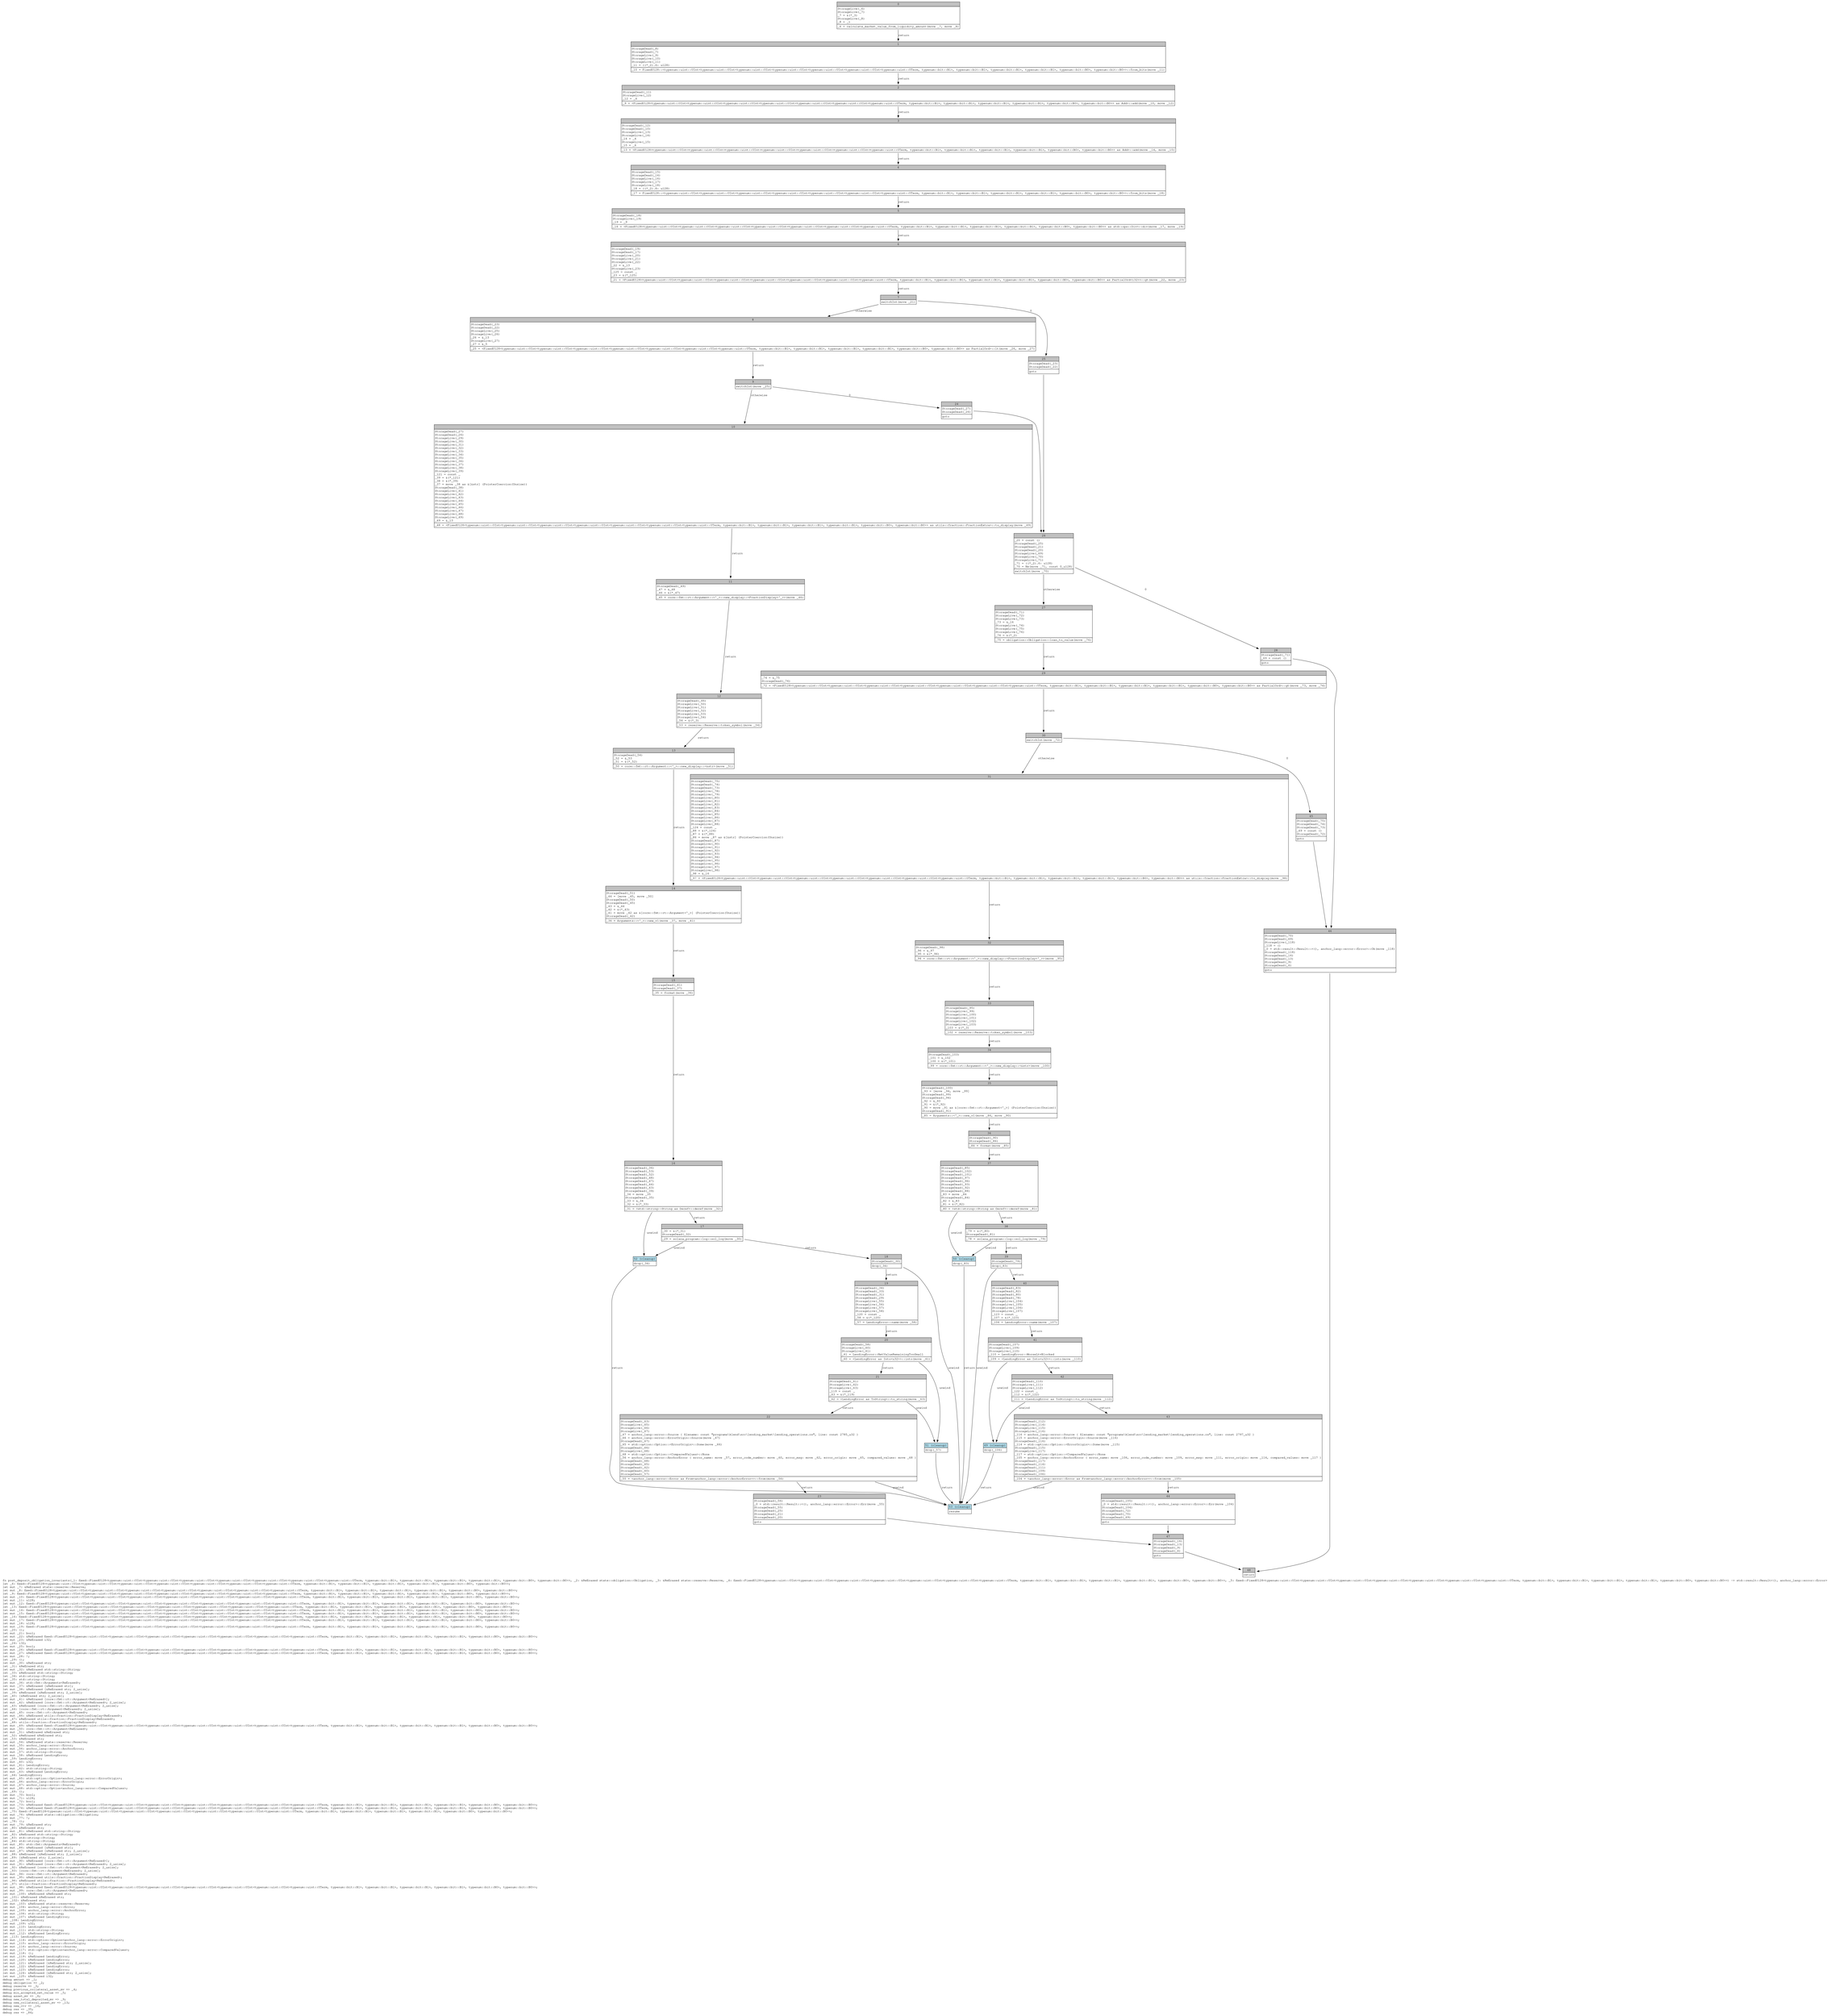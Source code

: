 digraph Mir_0_1381 {
    graph [fontname="Courier, monospace"];
    node [fontname="Courier, monospace"];
    edge [fontname="Courier, monospace"];
    label=<fn post_deposit_obligation_invariants(_1: fixed::FixedU128&lt;typenum::uint::UInt&lt;typenum::uint::UInt&lt;typenum::uint::UInt&lt;typenum::uint::UInt&lt;typenum::uint::UInt&lt;typenum::uint::UInt&lt;typenum::uint::UTerm, typenum::bit::B1&gt;, typenum::bit::B1&gt;, typenum::bit::B1&gt;, typenum::bit::B1&gt;, typenum::bit::B0&gt;, typenum::bit::B0&gt;&gt;, _2: &amp;ReErased state::obligation::Obligation, _3: &amp;ReErased state::reserve::Reserve, _4: fixed::FixedU128&lt;typenum::uint::UInt&lt;typenum::uint::UInt&lt;typenum::uint::UInt&lt;typenum::uint::UInt&lt;typenum::uint::UInt&lt;typenum::uint::UInt&lt;typenum::uint::UTerm, typenum::bit::B1&gt;, typenum::bit::B1&gt;, typenum::bit::B1&gt;, typenum::bit::B1&gt;, typenum::bit::B0&gt;, typenum::bit::B0&gt;&gt;, _5: fixed::FixedU128&lt;typenum::uint::UInt&lt;typenum::uint::UInt&lt;typenum::uint::UInt&lt;typenum::uint::UInt&lt;typenum::uint::UInt&lt;typenum::uint::UInt&lt;typenum::uint::UTerm, typenum::bit::B1&gt;, typenum::bit::B1&gt;, typenum::bit::B1&gt;, typenum::bit::B1&gt;, typenum::bit::B0&gt;, typenum::bit::B0&gt;&gt;) -&gt; std::result::Result&lt;(), anchor_lang::error::Error&gt;<br align="left"/>let _6: fixed::FixedU128&lt;typenum::uint::UInt&lt;typenum::uint::UInt&lt;typenum::uint::UInt&lt;typenum::uint::UInt&lt;typenum::uint::UInt&lt;typenum::uint::UInt&lt;typenum::uint::UTerm, typenum::bit::B1&gt;, typenum::bit::B1&gt;, typenum::bit::B1&gt;, typenum::bit::B1&gt;, typenum::bit::B0&gt;, typenum::bit::B0&gt;&gt;;<br align="left"/>let mut _7: &amp;ReErased state::reserve::Reserve;<br align="left"/>let mut _8: fixed::FixedU128&lt;typenum::uint::UInt&lt;typenum::uint::UInt&lt;typenum::uint::UInt&lt;typenum::uint::UInt&lt;typenum::uint::UInt&lt;typenum::uint::UInt&lt;typenum::uint::UTerm, typenum::bit::B1&gt;, typenum::bit::B1&gt;, typenum::bit::B1&gt;, typenum::bit::B1&gt;, typenum::bit::B0&gt;, typenum::bit::B0&gt;&gt;;<br align="left"/>let _9: fixed::FixedU128&lt;typenum::uint::UInt&lt;typenum::uint::UInt&lt;typenum::uint::UInt&lt;typenum::uint::UInt&lt;typenum::uint::UInt&lt;typenum::uint::UInt&lt;typenum::uint::UTerm, typenum::bit::B1&gt;, typenum::bit::B1&gt;, typenum::bit::B1&gt;, typenum::bit::B1&gt;, typenum::bit::B0&gt;, typenum::bit::B0&gt;&gt;;<br align="left"/>let mut _10: fixed::FixedU128&lt;typenum::uint::UInt&lt;typenum::uint::UInt&lt;typenum::uint::UInt&lt;typenum::uint::UInt&lt;typenum::uint::UInt&lt;typenum::uint::UInt&lt;typenum::uint::UTerm, typenum::bit::B1&gt;, typenum::bit::B1&gt;, typenum::bit::B1&gt;, typenum::bit::B1&gt;, typenum::bit::B0&gt;, typenum::bit::B0&gt;&gt;;<br align="left"/>let mut _11: u128;<br align="left"/>let mut _12: fixed::FixedU128&lt;typenum::uint::UInt&lt;typenum::uint::UInt&lt;typenum::uint::UInt&lt;typenum::uint::UInt&lt;typenum::uint::UInt&lt;typenum::uint::UInt&lt;typenum::uint::UTerm, typenum::bit::B1&gt;, typenum::bit::B1&gt;, typenum::bit::B1&gt;, typenum::bit::B1&gt;, typenum::bit::B0&gt;, typenum::bit::B0&gt;&gt;;<br align="left"/>let _13: fixed::FixedU128&lt;typenum::uint::UInt&lt;typenum::uint::UInt&lt;typenum::uint::UInt&lt;typenum::uint::UInt&lt;typenum::uint::UInt&lt;typenum::uint::UInt&lt;typenum::uint::UTerm, typenum::bit::B1&gt;, typenum::bit::B1&gt;, typenum::bit::B1&gt;, typenum::bit::B1&gt;, typenum::bit::B0&gt;, typenum::bit::B0&gt;&gt;;<br align="left"/>let mut _14: fixed::FixedU128&lt;typenum::uint::UInt&lt;typenum::uint::UInt&lt;typenum::uint::UInt&lt;typenum::uint::UInt&lt;typenum::uint::UInt&lt;typenum::uint::UInt&lt;typenum::uint::UTerm, typenum::bit::B1&gt;, typenum::bit::B1&gt;, typenum::bit::B1&gt;, typenum::bit::B1&gt;, typenum::bit::B0&gt;, typenum::bit::B0&gt;&gt;;<br align="left"/>let mut _15: fixed::FixedU128&lt;typenum::uint::UInt&lt;typenum::uint::UInt&lt;typenum::uint::UInt&lt;typenum::uint::UInt&lt;typenum::uint::UInt&lt;typenum::uint::UInt&lt;typenum::uint::UTerm, typenum::bit::B1&gt;, typenum::bit::B1&gt;, typenum::bit::B1&gt;, typenum::bit::B1&gt;, typenum::bit::B0&gt;, typenum::bit::B0&gt;&gt;;<br align="left"/>let _16: fixed::FixedU128&lt;typenum::uint::UInt&lt;typenum::uint::UInt&lt;typenum::uint::UInt&lt;typenum::uint::UInt&lt;typenum::uint::UInt&lt;typenum::uint::UInt&lt;typenum::uint::UTerm, typenum::bit::B1&gt;, typenum::bit::B1&gt;, typenum::bit::B1&gt;, typenum::bit::B1&gt;, typenum::bit::B0&gt;, typenum::bit::B0&gt;&gt;;<br align="left"/>let mut _17: fixed::FixedU128&lt;typenum::uint::UInt&lt;typenum::uint::UInt&lt;typenum::uint::UInt&lt;typenum::uint::UInt&lt;typenum::uint::UInt&lt;typenum::uint::UInt&lt;typenum::uint::UTerm, typenum::bit::B1&gt;, typenum::bit::B1&gt;, typenum::bit::B1&gt;, typenum::bit::B1&gt;, typenum::bit::B0&gt;, typenum::bit::B0&gt;&gt;;<br align="left"/>let mut _18: u128;<br align="left"/>let mut _19: fixed::FixedU128&lt;typenum::uint::UInt&lt;typenum::uint::UInt&lt;typenum::uint::UInt&lt;typenum::uint::UInt&lt;typenum::uint::UInt&lt;typenum::uint::UInt&lt;typenum::uint::UTerm, typenum::bit::B1&gt;, typenum::bit::B1&gt;, typenum::bit::B1&gt;, typenum::bit::B1&gt;, typenum::bit::B0&gt;, typenum::bit::B0&gt;&gt;;<br align="left"/>let _20: ();<br align="left"/>let mut _21: bool;<br align="left"/>let mut _22: &amp;ReErased fixed::FixedU128&lt;typenum::uint::UInt&lt;typenum::uint::UInt&lt;typenum::uint::UInt&lt;typenum::uint::UInt&lt;typenum::uint::UInt&lt;typenum::uint::UInt&lt;typenum::uint::UTerm, typenum::bit::B1&gt;, typenum::bit::B1&gt;, typenum::bit::B1&gt;, typenum::bit::B1&gt;, typenum::bit::B0&gt;, typenum::bit::B0&gt;&gt;;<br align="left"/>let mut _23: &amp;ReErased i32;<br align="left"/>let _24: i32;<br align="left"/>let mut _25: bool;<br align="left"/>let mut _26: &amp;ReErased fixed::FixedU128&lt;typenum::uint::UInt&lt;typenum::uint::UInt&lt;typenum::uint::UInt&lt;typenum::uint::UInt&lt;typenum::uint::UInt&lt;typenum::uint::UInt&lt;typenum::uint::UTerm, typenum::bit::B1&gt;, typenum::bit::B1&gt;, typenum::bit::B1&gt;, typenum::bit::B1&gt;, typenum::bit::B0&gt;, typenum::bit::B0&gt;&gt;;<br align="left"/>let mut _27: &amp;ReErased fixed::FixedU128&lt;typenum::uint::UInt&lt;typenum::uint::UInt&lt;typenum::uint::UInt&lt;typenum::uint::UInt&lt;typenum::uint::UInt&lt;typenum::uint::UInt&lt;typenum::uint::UTerm, typenum::bit::B1&gt;, typenum::bit::B1&gt;, typenum::bit::B1&gt;, typenum::bit::B1&gt;, typenum::bit::B0&gt;, typenum::bit::B0&gt;&gt;;<br align="left"/>let mut _28: !;<br align="left"/>let _29: ();<br align="left"/>let mut _30: &amp;ReErased str;<br align="left"/>let _31: &amp;ReErased str;<br align="left"/>let mut _32: &amp;ReErased std::string::String;<br align="left"/>let _33: &amp;ReErased std::string::String;<br align="left"/>let _34: std::string::String;<br align="left"/>let _35: std::string::String;<br align="left"/>let mut _36: std::fmt::Arguments&lt;ReErased&gt;;<br align="left"/>let mut _37: &amp;ReErased [&amp;ReErased str];<br align="left"/>let mut _38: &amp;ReErased [&amp;ReErased str; 2_usize];<br align="left"/>let _39: &amp;ReErased [&amp;ReErased str; 2_usize];<br align="left"/>let _40: [&amp;ReErased str; 2_usize];<br align="left"/>let mut _41: &amp;ReErased [core::fmt::rt::Argument&lt;ReErased&gt;];<br align="left"/>let mut _42: &amp;ReErased [core::fmt::rt::Argument&lt;ReErased&gt;; 2_usize];<br align="left"/>let _43: &amp;ReErased [core::fmt::rt::Argument&lt;ReErased&gt;; 2_usize];<br align="left"/>let _44: [core::fmt::rt::Argument&lt;ReErased&gt;; 2_usize];<br align="left"/>let mut _45: core::fmt::rt::Argument&lt;ReErased&gt;;<br align="left"/>let mut _46: &amp;ReErased utils::fraction::FractionDisplay&lt;ReErased&gt;;<br align="left"/>let _47: &amp;ReErased utils::fraction::FractionDisplay&lt;ReErased&gt;;<br align="left"/>let _48: utils::fraction::FractionDisplay&lt;ReErased&gt;;<br align="left"/>let mut _49: &amp;ReErased fixed::FixedU128&lt;typenum::uint::UInt&lt;typenum::uint::UInt&lt;typenum::uint::UInt&lt;typenum::uint::UInt&lt;typenum::uint::UInt&lt;typenum::uint::UInt&lt;typenum::uint::UTerm, typenum::bit::B1&gt;, typenum::bit::B1&gt;, typenum::bit::B1&gt;, typenum::bit::B1&gt;, typenum::bit::B0&gt;, typenum::bit::B0&gt;&gt;;<br align="left"/>let mut _50: core::fmt::rt::Argument&lt;ReErased&gt;;<br align="left"/>let mut _51: &amp;ReErased &amp;ReErased str;<br align="left"/>let _52: &amp;ReErased &amp;ReErased str;<br align="left"/>let _53: &amp;ReErased str;<br align="left"/>let mut _54: &amp;ReErased state::reserve::Reserve;<br align="left"/>let mut _55: anchor_lang::error::Error;<br align="left"/>let mut _56: anchor_lang::error::AnchorError;<br align="left"/>let mut _57: std::string::String;<br align="left"/>let mut _58: &amp;ReErased LendingError;<br align="left"/>let _59: LendingError;<br align="left"/>let mut _60: u32;<br align="left"/>let mut _61: LendingError;<br align="left"/>let mut _62: std::string::String;<br align="left"/>let mut _63: &amp;ReErased LendingError;<br align="left"/>let _64: LendingError;<br align="left"/>let mut _65: std::option::Option&lt;anchor_lang::error::ErrorOrigin&gt;;<br align="left"/>let mut _66: anchor_lang::error::ErrorOrigin;<br align="left"/>let mut _67: anchor_lang::error::Source;<br align="left"/>let mut _68: std::option::Option&lt;anchor_lang::error::ComparedValues&gt;;<br align="left"/>let _69: ();<br align="left"/>let mut _70: bool;<br align="left"/>let mut _71: u128;<br align="left"/>let mut _72: bool;<br align="left"/>let mut _73: &amp;ReErased fixed::FixedU128&lt;typenum::uint::UInt&lt;typenum::uint::UInt&lt;typenum::uint::UInt&lt;typenum::uint::UInt&lt;typenum::uint::UInt&lt;typenum::uint::UInt&lt;typenum::uint::UTerm, typenum::bit::B1&gt;, typenum::bit::B1&gt;, typenum::bit::B1&gt;, typenum::bit::B1&gt;, typenum::bit::B0&gt;, typenum::bit::B0&gt;&gt;;<br align="left"/>let mut _74: &amp;ReErased fixed::FixedU128&lt;typenum::uint::UInt&lt;typenum::uint::UInt&lt;typenum::uint::UInt&lt;typenum::uint::UInt&lt;typenum::uint::UInt&lt;typenum::uint::UInt&lt;typenum::uint::UTerm, typenum::bit::B1&gt;, typenum::bit::B1&gt;, typenum::bit::B1&gt;, typenum::bit::B1&gt;, typenum::bit::B0&gt;, typenum::bit::B0&gt;&gt;;<br align="left"/>let _75: fixed::FixedU128&lt;typenum::uint::UInt&lt;typenum::uint::UInt&lt;typenum::uint::UInt&lt;typenum::uint::UInt&lt;typenum::uint::UInt&lt;typenum::uint::UInt&lt;typenum::uint::UTerm, typenum::bit::B1&gt;, typenum::bit::B1&gt;, typenum::bit::B1&gt;, typenum::bit::B1&gt;, typenum::bit::B0&gt;, typenum::bit::B0&gt;&gt;;<br align="left"/>let mut _76: &amp;ReErased state::obligation::Obligation;<br align="left"/>let mut _77: !;<br align="left"/>let _78: ();<br align="left"/>let mut _79: &amp;ReErased str;<br align="left"/>let _80: &amp;ReErased str;<br align="left"/>let mut _81: &amp;ReErased std::string::String;<br align="left"/>let _82: &amp;ReErased std::string::String;<br align="left"/>let _83: std::string::String;<br align="left"/>let _84: std::string::String;<br align="left"/>let mut _85: std::fmt::Arguments&lt;ReErased&gt;;<br align="left"/>let mut _86: &amp;ReErased [&amp;ReErased str];<br align="left"/>let mut _87: &amp;ReErased [&amp;ReErased str; 2_usize];<br align="left"/>let _88: &amp;ReErased [&amp;ReErased str; 2_usize];<br align="left"/>let _89: [&amp;ReErased str; 2_usize];<br align="left"/>let mut _90: &amp;ReErased [core::fmt::rt::Argument&lt;ReErased&gt;];<br align="left"/>let mut _91: &amp;ReErased [core::fmt::rt::Argument&lt;ReErased&gt;; 2_usize];<br align="left"/>let _92: &amp;ReErased [core::fmt::rt::Argument&lt;ReErased&gt;; 2_usize];<br align="left"/>let _93: [core::fmt::rt::Argument&lt;ReErased&gt;; 2_usize];<br align="left"/>let mut _94: core::fmt::rt::Argument&lt;ReErased&gt;;<br align="left"/>let mut _95: &amp;ReErased utils::fraction::FractionDisplay&lt;ReErased&gt;;<br align="left"/>let _96: &amp;ReErased utils::fraction::FractionDisplay&lt;ReErased&gt;;<br align="left"/>let _97: utils::fraction::FractionDisplay&lt;ReErased&gt;;<br align="left"/>let mut _98: &amp;ReErased fixed::FixedU128&lt;typenum::uint::UInt&lt;typenum::uint::UInt&lt;typenum::uint::UInt&lt;typenum::uint::UInt&lt;typenum::uint::UInt&lt;typenum::uint::UInt&lt;typenum::uint::UTerm, typenum::bit::B1&gt;, typenum::bit::B1&gt;, typenum::bit::B1&gt;, typenum::bit::B1&gt;, typenum::bit::B0&gt;, typenum::bit::B0&gt;&gt;;<br align="left"/>let mut _99: core::fmt::rt::Argument&lt;ReErased&gt;;<br align="left"/>let mut _100: &amp;ReErased &amp;ReErased str;<br align="left"/>let _101: &amp;ReErased &amp;ReErased str;<br align="left"/>let _102: &amp;ReErased str;<br align="left"/>let mut _103: &amp;ReErased state::reserve::Reserve;<br align="left"/>let mut _104: anchor_lang::error::Error;<br align="left"/>let mut _105: anchor_lang::error::AnchorError;<br align="left"/>let mut _106: std::string::String;<br align="left"/>let mut _107: &amp;ReErased LendingError;<br align="left"/>let _108: LendingError;<br align="left"/>let mut _109: u32;<br align="left"/>let mut _110: LendingError;<br align="left"/>let mut _111: std::string::String;<br align="left"/>let mut _112: &amp;ReErased LendingError;<br align="left"/>let _113: LendingError;<br align="left"/>let mut _114: std::option::Option&lt;anchor_lang::error::ErrorOrigin&gt;;<br align="left"/>let mut _115: anchor_lang::error::ErrorOrigin;<br align="left"/>let mut _116: anchor_lang::error::Source;<br align="left"/>let mut _117: std::option::Option&lt;anchor_lang::error::ComparedValues&gt;;<br align="left"/>let mut _118: ();<br align="left"/>let mut _119: &amp;ReErased LendingError;<br align="left"/>let mut _120: &amp;ReErased LendingError;<br align="left"/>let mut _121: &amp;ReErased [&amp;ReErased str; 2_usize];<br align="left"/>let mut _122: &amp;ReErased LendingError;<br align="left"/>let mut _123: &amp;ReErased LendingError;<br align="left"/>let mut _124: &amp;ReErased [&amp;ReErased str; 2_usize];<br align="left"/>let mut _125: &amp;ReErased i32;<br align="left"/>debug amount =&gt; _1;<br align="left"/>debug obligation =&gt; _2;<br align="left"/>debug reserve =&gt; _3;<br align="left"/>debug previous_collateral_asset_mv =&gt; _4;<br align="left"/>debug min_accepted_net_value =&gt; _5;<br align="left"/>debug asset_mv =&gt; _6;<br align="left"/>debug new_total_deposited_mv =&gt; _9;<br align="left"/>debug new_collateral_asset_mv =&gt; _13;<br align="left"/>debug new_ltv =&gt; _16;<br align="left"/>debug res =&gt; _35;<br align="left"/>debug res =&gt; _84;<br align="left"/>>;
    bb0__0_1381 [shape="none", label=<<table border="0" cellborder="1" cellspacing="0"><tr><td bgcolor="gray" align="center" colspan="1">0</td></tr><tr><td align="left" balign="left">StorageLive(_6)<br/>StorageLive(_7)<br/>_7 = &amp;(*_3)<br/>StorageLive(_8)<br/>_8 = _1<br/></td></tr><tr><td align="left">_6 = calculate_market_value_from_liquidity_amount(move _7, move _8)</td></tr></table>>];
    bb1__0_1381 [shape="none", label=<<table border="0" cellborder="1" cellspacing="0"><tr><td bgcolor="gray" align="center" colspan="1">1</td></tr><tr><td align="left" balign="left">StorageDead(_8)<br/>StorageDead(_7)<br/>StorageLive(_9)<br/>StorageLive(_10)<br/>StorageLive(_11)<br/>_11 = ((*_2).6: u128)<br/></td></tr><tr><td align="left">_10 = FixedU128::&lt;typenum::uint::UInt&lt;typenum::uint::UInt&lt;typenum::uint::UInt&lt;typenum::uint::UInt&lt;typenum::uint::UInt&lt;typenum::uint::UInt&lt;typenum::uint::UTerm, typenum::bit::B1&gt;, typenum::bit::B1&gt;, typenum::bit::B1&gt;, typenum::bit::B1&gt;, typenum::bit::B0&gt;, typenum::bit::B0&gt;&gt;::from_bits(move _11)</td></tr></table>>];
    bb2__0_1381 [shape="none", label=<<table border="0" cellborder="1" cellspacing="0"><tr><td bgcolor="gray" align="center" colspan="1">2</td></tr><tr><td align="left" balign="left">StorageDead(_11)<br/>StorageLive(_12)<br/>_12 = _6<br/></td></tr><tr><td align="left">_9 = &lt;FixedU128&lt;typenum::uint::UInt&lt;typenum::uint::UInt&lt;typenum::uint::UInt&lt;typenum::uint::UInt&lt;typenum::uint::UInt&lt;typenum::uint::UInt&lt;typenum::uint::UTerm, typenum::bit::B1&gt;, typenum::bit::B1&gt;, typenum::bit::B1&gt;, typenum::bit::B1&gt;, typenum::bit::B0&gt;, typenum::bit::B0&gt;&gt; as Add&gt;::add(move _10, move _12)</td></tr></table>>];
    bb3__0_1381 [shape="none", label=<<table border="0" cellborder="1" cellspacing="0"><tr><td bgcolor="gray" align="center" colspan="1">3</td></tr><tr><td align="left" balign="left">StorageDead(_12)<br/>StorageDead(_10)<br/>StorageLive(_13)<br/>StorageLive(_14)<br/>_14 = _4<br/>StorageLive(_15)<br/>_15 = _6<br/></td></tr><tr><td align="left">_13 = &lt;FixedU128&lt;typenum::uint::UInt&lt;typenum::uint::UInt&lt;typenum::uint::UInt&lt;typenum::uint::UInt&lt;typenum::uint::UInt&lt;typenum::uint::UInt&lt;typenum::uint::UTerm, typenum::bit::B1&gt;, typenum::bit::B1&gt;, typenum::bit::B1&gt;, typenum::bit::B1&gt;, typenum::bit::B0&gt;, typenum::bit::B0&gt;&gt; as Add&gt;::add(move _14, move _15)</td></tr></table>>];
    bb4__0_1381 [shape="none", label=<<table border="0" cellborder="1" cellspacing="0"><tr><td bgcolor="gray" align="center" colspan="1">4</td></tr><tr><td align="left" balign="left">StorageDead(_15)<br/>StorageDead(_14)<br/>StorageLive(_16)<br/>StorageLive(_17)<br/>StorageLive(_18)<br/>_18 = ((*_2).8: u128)<br/></td></tr><tr><td align="left">_17 = FixedU128::&lt;typenum::uint::UInt&lt;typenum::uint::UInt&lt;typenum::uint::UInt&lt;typenum::uint::UInt&lt;typenum::uint::UInt&lt;typenum::uint::UInt&lt;typenum::uint::UTerm, typenum::bit::B1&gt;, typenum::bit::B1&gt;, typenum::bit::B1&gt;, typenum::bit::B1&gt;, typenum::bit::B0&gt;, typenum::bit::B0&gt;&gt;::from_bits(move _18)</td></tr></table>>];
    bb5__0_1381 [shape="none", label=<<table border="0" cellborder="1" cellspacing="0"><tr><td bgcolor="gray" align="center" colspan="1">5</td></tr><tr><td align="left" balign="left">StorageDead(_18)<br/>StorageLive(_19)<br/>_19 = _9<br/></td></tr><tr><td align="left">_16 = &lt;FixedU128&lt;typenum::uint::UInt&lt;typenum::uint::UInt&lt;typenum::uint::UInt&lt;typenum::uint::UInt&lt;typenum::uint::UInt&lt;typenum::uint::UInt&lt;typenum::uint::UTerm, typenum::bit::B1&gt;, typenum::bit::B1&gt;, typenum::bit::B1&gt;, typenum::bit::B1&gt;, typenum::bit::B0&gt;, typenum::bit::B0&gt;&gt; as std::ops::Div&gt;::div(move _17, move _19)</td></tr></table>>];
    bb6__0_1381 [shape="none", label=<<table border="0" cellborder="1" cellspacing="0"><tr><td bgcolor="gray" align="center" colspan="1">6</td></tr><tr><td align="left" balign="left">StorageDead(_19)<br/>StorageDead(_17)<br/>StorageLive(_20)<br/>StorageLive(_21)<br/>StorageLive(_22)<br/>_22 = &amp;_13<br/>StorageLive(_23)<br/>_125 = const _<br/>_23 = &amp;(*_125)<br/></td></tr><tr><td align="left">_21 = &lt;FixedU128&lt;typenum::uint::UInt&lt;typenum::uint::UInt&lt;typenum::uint::UInt&lt;typenum::uint::UInt&lt;typenum::uint::UInt&lt;typenum::uint::UInt&lt;typenum::uint::UTerm, typenum::bit::B1&gt;, typenum::bit::B1&gt;, typenum::bit::B1&gt;, typenum::bit::B1&gt;, typenum::bit::B0&gt;, typenum::bit::B0&gt;&gt; as PartialOrd&lt;i32&gt;&gt;::gt(move _22, move _23)</td></tr></table>>];
    bb7__0_1381 [shape="none", label=<<table border="0" cellborder="1" cellspacing="0"><tr><td bgcolor="gray" align="center" colspan="1">7</td></tr><tr><td align="left">switchInt(move _21)</td></tr></table>>];
    bb8__0_1381 [shape="none", label=<<table border="0" cellborder="1" cellspacing="0"><tr><td bgcolor="gray" align="center" colspan="1">8</td></tr><tr><td align="left" balign="left">StorageDead(_23)<br/>StorageDead(_22)<br/>StorageLive(_25)<br/>StorageLive(_26)<br/>_26 = &amp;_13<br/>StorageLive(_27)<br/>_27 = &amp;_5<br/></td></tr><tr><td align="left">_25 = &lt;FixedU128&lt;typenum::uint::UInt&lt;typenum::uint::UInt&lt;typenum::uint::UInt&lt;typenum::uint::UInt&lt;typenum::uint::UInt&lt;typenum::uint::UInt&lt;typenum::uint::UTerm, typenum::bit::B1&gt;, typenum::bit::B1&gt;, typenum::bit::B1&gt;, typenum::bit::B1&gt;, typenum::bit::B0&gt;, typenum::bit::B0&gt;&gt; as PartialOrd&gt;::lt(move _26, move _27)</td></tr></table>>];
    bb9__0_1381 [shape="none", label=<<table border="0" cellborder="1" cellspacing="0"><tr><td bgcolor="gray" align="center" colspan="1">9</td></tr><tr><td align="left">switchInt(move _25)</td></tr></table>>];
    bb10__0_1381 [shape="none", label=<<table border="0" cellborder="1" cellspacing="0"><tr><td bgcolor="gray" align="center" colspan="1">10</td></tr><tr><td align="left" balign="left">StorageDead(_27)<br/>StorageDead(_26)<br/>StorageLive(_29)<br/>StorageLive(_30)<br/>StorageLive(_31)<br/>StorageLive(_32)<br/>StorageLive(_33)<br/>StorageLive(_34)<br/>StorageLive(_35)<br/>StorageLive(_36)<br/>StorageLive(_37)<br/>StorageLive(_38)<br/>StorageLive(_39)<br/>_121 = const _<br/>_39 = &amp;(*_121)<br/>_38 = &amp;(*_39)<br/>_37 = move _38 as &amp;[&amp;str] (PointerCoercion(Unsize))<br/>StorageDead(_38)<br/>StorageLive(_41)<br/>StorageLive(_42)<br/>StorageLive(_43)<br/>StorageLive(_44)<br/>StorageLive(_45)<br/>StorageLive(_46)<br/>StorageLive(_47)<br/>StorageLive(_48)<br/>StorageLive(_49)<br/>_49 = &amp;_13<br/></td></tr><tr><td align="left">_48 = &lt;FixedU128&lt;typenum::uint::UInt&lt;typenum::uint::UInt&lt;typenum::uint::UInt&lt;typenum::uint::UInt&lt;typenum::uint::UInt&lt;typenum::uint::UInt&lt;typenum::uint::UTerm, typenum::bit::B1&gt;, typenum::bit::B1&gt;, typenum::bit::B1&gt;, typenum::bit::B1&gt;, typenum::bit::B0&gt;, typenum::bit::B0&gt;&gt; as utils::fraction::FractionExtra&gt;::to_display(move _49)</td></tr></table>>];
    bb11__0_1381 [shape="none", label=<<table border="0" cellborder="1" cellspacing="0"><tr><td bgcolor="gray" align="center" colspan="1">11</td></tr><tr><td align="left" balign="left">StorageDead(_49)<br/>_47 = &amp;_48<br/>_46 = &amp;(*_47)<br/></td></tr><tr><td align="left">_45 = core::fmt::rt::Argument::&lt;'_&gt;::new_display::&lt;FractionDisplay&lt;'_&gt;&gt;(move _46)</td></tr></table>>];
    bb12__0_1381 [shape="none", label=<<table border="0" cellborder="1" cellspacing="0"><tr><td bgcolor="gray" align="center" colspan="1">12</td></tr><tr><td align="left" balign="left">StorageDead(_46)<br/>StorageLive(_50)<br/>StorageLive(_51)<br/>StorageLive(_52)<br/>StorageLive(_53)<br/>StorageLive(_54)<br/>_54 = &amp;(*_3)<br/></td></tr><tr><td align="left">_53 = reserve::Reserve::token_symbol(move _54)</td></tr></table>>];
    bb13__0_1381 [shape="none", label=<<table border="0" cellborder="1" cellspacing="0"><tr><td bgcolor="gray" align="center" colspan="1">13</td></tr><tr><td align="left" balign="left">StorageDead(_54)<br/>_52 = &amp;_53<br/>_51 = &amp;(*_52)<br/></td></tr><tr><td align="left">_50 = core::fmt::rt::Argument::&lt;'_&gt;::new_display::&lt;&amp;str&gt;(move _51)</td></tr></table>>];
    bb14__0_1381 [shape="none", label=<<table border="0" cellborder="1" cellspacing="0"><tr><td bgcolor="gray" align="center" colspan="1">14</td></tr><tr><td align="left" balign="left">StorageDead(_51)<br/>_44 = [move _45, move _50]<br/>StorageDead(_50)<br/>StorageDead(_45)<br/>_43 = &amp;_44<br/>_42 = &amp;(*_43)<br/>_41 = move _42 as &amp;[core::fmt::rt::Argument&lt;'_&gt;] (PointerCoercion(Unsize))<br/>StorageDead(_42)<br/></td></tr><tr><td align="left">_36 = Arguments::&lt;'_&gt;::new_v1(move _37, move _41)</td></tr></table>>];
    bb15__0_1381 [shape="none", label=<<table border="0" cellborder="1" cellspacing="0"><tr><td bgcolor="gray" align="center" colspan="1">15</td></tr><tr><td align="left" balign="left">StorageDead(_41)<br/>StorageDead(_37)<br/></td></tr><tr><td align="left">_35 = format(move _36)</td></tr></table>>];
    bb16__0_1381 [shape="none", label=<<table border="0" cellborder="1" cellspacing="0"><tr><td bgcolor="gray" align="center" colspan="1">16</td></tr><tr><td align="left" balign="left">StorageDead(_36)<br/>StorageDead(_53)<br/>StorageDead(_52)<br/>StorageDead(_48)<br/>StorageDead(_47)<br/>StorageDead(_44)<br/>StorageDead(_43)<br/>StorageDead(_39)<br/>_34 = move _35<br/>StorageDead(_35)<br/>_33 = &amp;_34<br/>_32 = &amp;(*_33)<br/></td></tr><tr><td align="left">_31 = &lt;std::string::String as Deref&gt;::deref(move _32)</td></tr></table>>];
    bb17__0_1381 [shape="none", label=<<table border="0" cellborder="1" cellspacing="0"><tr><td bgcolor="gray" align="center" colspan="1">17</td></tr><tr><td align="left" balign="left">_30 = &amp;(*_31)<br/>StorageDead(_32)<br/></td></tr><tr><td align="left">_29 = solana_program::log::sol_log(move _30)</td></tr></table>>];
    bb18__0_1381 [shape="none", label=<<table border="0" cellborder="1" cellspacing="0"><tr><td bgcolor="gray" align="center" colspan="1">18</td></tr><tr><td align="left" balign="left">StorageDead(_30)<br/></td></tr><tr><td align="left">drop(_34)</td></tr></table>>];
    bb19__0_1381 [shape="none", label=<<table border="0" cellborder="1" cellspacing="0"><tr><td bgcolor="gray" align="center" colspan="1">19</td></tr><tr><td align="left" balign="left">StorageDead(_34)<br/>StorageDead(_33)<br/>StorageDead(_31)<br/>StorageDead(_29)<br/>StorageLive(_55)<br/>StorageLive(_56)<br/>StorageLive(_57)<br/>StorageLive(_58)<br/>_120 = const _<br/>_58 = &amp;(*_120)<br/></td></tr><tr><td align="left">_57 = LendingError::name(move _58)</td></tr></table>>];
    bb20__0_1381 [shape="none", label=<<table border="0" cellborder="1" cellspacing="0"><tr><td bgcolor="gray" align="center" colspan="1">20</td></tr><tr><td align="left" balign="left">StorageDead(_58)<br/>StorageLive(_60)<br/>StorageLive(_61)<br/>_61 = LendingError::NetValueRemainingTooSmall<br/></td></tr><tr><td align="left">_60 = &lt;LendingError as Into&lt;u32&gt;&gt;::into(move _61)</td></tr></table>>];
    bb21__0_1381 [shape="none", label=<<table border="0" cellborder="1" cellspacing="0"><tr><td bgcolor="gray" align="center" colspan="1">21</td></tr><tr><td align="left" balign="left">StorageDead(_61)<br/>StorageLive(_62)<br/>StorageLive(_63)<br/>_119 = const _<br/>_63 = &amp;(*_119)<br/></td></tr><tr><td align="left">_62 = &lt;LendingError as ToString&gt;::to_string(move _63)</td></tr></table>>];
    bb22__0_1381 [shape="none", label=<<table border="0" cellborder="1" cellspacing="0"><tr><td bgcolor="gray" align="center" colspan="1">22</td></tr><tr><td align="left" balign="left">StorageDead(_63)<br/>StorageLive(_65)<br/>StorageLive(_66)<br/>StorageLive(_67)<br/>_67 = anchor_lang::error::Source { filename: const &quot;programs\\klend\\src\\lending_market\\lending_operations.rs&quot;, line: const 2785_u32 }<br/>_66 = anchor_lang::error::ErrorOrigin::Source(move _67)<br/>StorageDead(_67)<br/>_65 = std::option::Option::&lt;ErrorOrigin&gt;::Some(move _66)<br/>StorageDead(_66)<br/>StorageLive(_68)<br/>_68 = std::option::Option::&lt;ComparedValues&gt;::None<br/>_56 = anchor_lang::error::AnchorError { error_name: move _57, error_code_number: move _60, error_msg: move _62, error_origin: move _65, compared_values: move _68 }<br/>StorageDead(_68)<br/>StorageDead(_65)<br/>StorageDead(_62)<br/>StorageDead(_60)<br/>StorageDead(_57)<br/></td></tr><tr><td align="left">_55 = &lt;anchor_lang::error::Error as From&lt;anchor_lang::error::AnchorError&gt;&gt;::from(move _56)</td></tr></table>>];
    bb23__0_1381 [shape="none", label=<<table border="0" cellborder="1" cellspacing="0"><tr><td bgcolor="gray" align="center" colspan="1">23</td></tr><tr><td align="left" balign="left">StorageDead(_56)<br/>_0 = std::result::Result::&lt;(), anchor_lang::error::Error&gt;::Err(move _55)<br/>StorageDead(_55)<br/>StorageDead(_25)<br/>StorageDead(_21)<br/>StorageDead(_20)<br/></td></tr><tr><td align="left">goto</td></tr></table>>];
    bb24__0_1381 [shape="none", label=<<table border="0" cellborder="1" cellspacing="0"><tr><td bgcolor="gray" align="center" colspan="1">24</td></tr><tr><td align="left" balign="left">StorageDead(_27)<br/>StorageDead(_26)<br/></td></tr><tr><td align="left">goto</td></tr></table>>];
    bb25__0_1381 [shape="none", label=<<table border="0" cellborder="1" cellspacing="0"><tr><td bgcolor="gray" align="center" colspan="1">25</td></tr><tr><td align="left" balign="left">StorageDead(_23)<br/>StorageDead(_22)<br/></td></tr><tr><td align="left">goto</td></tr></table>>];
    bb26__0_1381 [shape="none", label=<<table border="0" cellborder="1" cellspacing="0"><tr><td bgcolor="gray" align="center" colspan="1">26</td></tr><tr><td align="left" balign="left">_20 = const ()<br/>StorageDead(_25)<br/>StorageDead(_21)<br/>StorageDead(_20)<br/>StorageLive(_69)<br/>StorageLive(_70)<br/>StorageLive(_71)<br/>_71 = ((*_2).6: u128)<br/>_70 = Ne(move _71, const 0_u128)<br/></td></tr><tr><td align="left">switchInt(move _70)</td></tr></table>>];
    bb27__0_1381 [shape="none", label=<<table border="0" cellborder="1" cellspacing="0"><tr><td bgcolor="gray" align="center" colspan="1">27</td></tr><tr><td align="left" balign="left">StorageDead(_71)<br/>StorageLive(_72)<br/>StorageLive(_73)<br/>_73 = &amp;_16<br/>StorageLive(_74)<br/>StorageLive(_75)<br/>StorageLive(_76)<br/>_76 = &amp;(*_2)<br/></td></tr><tr><td align="left">_75 = obligation::Obligation::loan_to_value(move _76)</td></tr></table>>];
    bb28__0_1381 [shape="none", label=<<table border="0" cellborder="1" cellspacing="0"><tr><td bgcolor="gray" align="center" colspan="1">28</td></tr><tr><td align="left" balign="left">StorageDead(_71)<br/>_69 = const ()<br/></td></tr><tr><td align="left">goto</td></tr></table>>];
    bb29__0_1381 [shape="none", label=<<table border="0" cellborder="1" cellspacing="0"><tr><td bgcolor="gray" align="center" colspan="1">29</td></tr><tr><td align="left" balign="left">_74 = &amp;_75<br/>StorageDead(_76)<br/></td></tr><tr><td align="left">_72 = &lt;FixedU128&lt;typenum::uint::UInt&lt;typenum::uint::UInt&lt;typenum::uint::UInt&lt;typenum::uint::UInt&lt;typenum::uint::UInt&lt;typenum::uint::UInt&lt;typenum::uint::UTerm, typenum::bit::B1&gt;, typenum::bit::B1&gt;, typenum::bit::B1&gt;, typenum::bit::B1&gt;, typenum::bit::B0&gt;, typenum::bit::B0&gt;&gt; as PartialOrd&gt;::gt(move _73, move _74)</td></tr></table>>];
    bb30__0_1381 [shape="none", label=<<table border="0" cellborder="1" cellspacing="0"><tr><td bgcolor="gray" align="center" colspan="1">30</td></tr><tr><td align="left">switchInt(move _72)</td></tr></table>>];
    bb31__0_1381 [shape="none", label=<<table border="0" cellborder="1" cellspacing="0"><tr><td bgcolor="gray" align="center" colspan="1">31</td></tr><tr><td align="left" balign="left">StorageDead(_75)<br/>StorageDead(_74)<br/>StorageDead(_73)<br/>StorageLive(_78)<br/>StorageLive(_79)<br/>StorageLive(_80)<br/>StorageLive(_81)<br/>StorageLive(_82)<br/>StorageLive(_83)<br/>StorageLive(_84)<br/>StorageLive(_85)<br/>StorageLive(_86)<br/>StorageLive(_87)<br/>StorageLive(_88)<br/>_124 = const _<br/>_88 = &amp;(*_124)<br/>_87 = &amp;(*_88)<br/>_86 = move _87 as &amp;[&amp;str] (PointerCoercion(Unsize))<br/>StorageDead(_87)<br/>StorageLive(_90)<br/>StorageLive(_91)<br/>StorageLive(_92)<br/>StorageLive(_93)<br/>StorageLive(_94)<br/>StorageLive(_95)<br/>StorageLive(_96)<br/>StorageLive(_97)<br/>StorageLive(_98)<br/>_98 = &amp;_16<br/></td></tr><tr><td align="left">_97 = &lt;FixedU128&lt;typenum::uint::UInt&lt;typenum::uint::UInt&lt;typenum::uint::UInt&lt;typenum::uint::UInt&lt;typenum::uint::UInt&lt;typenum::uint::UInt&lt;typenum::uint::UTerm, typenum::bit::B1&gt;, typenum::bit::B1&gt;, typenum::bit::B1&gt;, typenum::bit::B1&gt;, typenum::bit::B0&gt;, typenum::bit::B0&gt;&gt; as utils::fraction::FractionExtra&gt;::to_display(move _98)</td></tr></table>>];
    bb32__0_1381 [shape="none", label=<<table border="0" cellborder="1" cellspacing="0"><tr><td bgcolor="gray" align="center" colspan="1">32</td></tr><tr><td align="left" balign="left">StorageDead(_98)<br/>_96 = &amp;_97<br/>_95 = &amp;(*_96)<br/></td></tr><tr><td align="left">_94 = core::fmt::rt::Argument::&lt;'_&gt;::new_display::&lt;FractionDisplay&lt;'_&gt;&gt;(move _95)</td></tr></table>>];
    bb33__0_1381 [shape="none", label=<<table border="0" cellborder="1" cellspacing="0"><tr><td bgcolor="gray" align="center" colspan="1">33</td></tr><tr><td align="left" balign="left">StorageDead(_95)<br/>StorageLive(_99)<br/>StorageLive(_100)<br/>StorageLive(_101)<br/>StorageLive(_102)<br/>StorageLive(_103)<br/>_103 = &amp;(*_3)<br/></td></tr><tr><td align="left">_102 = reserve::Reserve::token_symbol(move _103)</td></tr></table>>];
    bb34__0_1381 [shape="none", label=<<table border="0" cellborder="1" cellspacing="0"><tr><td bgcolor="gray" align="center" colspan="1">34</td></tr><tr><td align="left" balign="left">StorageDead(_103)<br/>_101 = &amp;_102<br/>_100 = &amp;(*_101)<br/></td></tr><tr><td align="left">_99 = core::fmt::rt::Argument::&lt;'_&gt;::new_display::&lt;&amp;str&gt;(move _100)</td></tr></table>>];
    bb35__0_1381 [shape="none", label=<<table border="0" cellborder="1" cellspacing="0"><tr><td bgcolor="gray" align="center" colspan="1">35</td></tr><tr><td align="left" balign="left">StorageDead(_100)<br/>_93 = [move _94, move _99]<br/>StorageDead(_99)<br/>StorageDead(_94)<br/>_92 = &amp;_93<br/>_91 = &amp;(*_92)<br/>_90 = move _91 as &amp;[core::fmt::rt::Argument&lt;'_&gt;] (PointerCoercion(Unsize))<br/>StorageDead(_91)<br/></td></tr><tr><td align="left">_85 = Arguments::&lt;'_&gt;::new_v1(move _86, move _90)</td></tr></table>>];
    bb36__0_1381 [shape="none", label=<<table border="0" cellborder="1" cellspacing="0"><tr><td bgcolor="gray" align="center" colspan="1">36</td></tr><tr><td align="left" balign="left">StorageDead(_90)<br/>StorageDead(_86)<br/></td></tr><tr><td align="left">_84 = format(move _85)</td></tr></table>>];
    bb37__0_1381 [shape="none", label=<<table border="0" cellborder="1" cellspacing="0"><tr><td bgcolor="gray" align="center" colspan="1">37</td></tr><tr><td align="left" balign="left">StorageDead(_85)<br/>StorageDead(_102)<br/>StorageDead(_101)<br/>StorageDead(_97)<br/>StorageDead(_96)<br/>StorageDead(_93)<br/>StorageDead(_92)<br/>StorageDead(_88)<br/>_83 = move _84<br/>StorageDead(_84)<br/>_82 = &amp;_83<br/>_81 = &amp;(*_82)<br/></td></tr><tr><td align="left">_80 = &lt;std::string::String as Deref&gt;::deref(move _81)</td></tr></table>>];
    bb38__0_1381 [shape="none", label=<<table border="0" cellborder="1" cellspacing="0"><tr><td bgcolor="gray" align="center" colspan="1">38</td></tr><tr><td align="left" balign="left">_79 = &amp;(*_80)<br/>StorageDead(_81)<br/></td></tr><tr><td align="left">_78 = solana_program::log::sol_log(move _79)</td></tr></table>>];
    bb39__0_1381 [shape="none", label=<<table border="0" cellborder="1" cellspacing="0"><tr><td bgcolor="gray" align="center" colspan="1">39</td></tr><tr><td align="left" balign="left">StorageDead(_79)<br/></td></tr><tr><td align="left">drop(_83)</td></tr></table>>];
    bb40__0_1381 [shape="none", label=<<table border="0" cellborder="1" cellspacing="0"><tr><td bgcolor="gray" align="center" colspan="1">40</td></tr><tr><td align="left" balign="left">StorageDead(_83)<br/>StorageDead(_82)<br/>StorageDead(_80)<br/>StorageDead(_78)<br/>StorageLive(_104)<br/>StorageLive(_105)<br/>StorageLive(_106)<br/>StorageLive(_107)<br/>_123 = const _<br/>_107 = &amp;(*_123)<br/></td></tr><tr><td align="left">_106 = LendingError::name(move _107)</td></tr></table>>];
    bb41__0_1381 [shape="none", label=<<table border="0" cellborder="1" cellspacing="0"><tr><td bgcolor="gray" align="center" colspan="1">41</td></tr><tr><td align="left" balign="left">StorageDead(_107)<br/>StorageLive(_109)<br/>StorageLive(_110)<br/>_110 = LendingError::WorseLtvBlocked<br/></td></tr><tr><td align="left">_109 = &lt;LendingError as Into&lt;u32&gt;&gt;::into(move _110)</td></tr></table>>];
    bb42__0_1381 [shape="none", label=<<table border="0" cellborder="1" cellspacing="0"><tr><td bgcolor="gray" align="center" colspan="1">42</td></tr><tr><td align="left" balign="left">StorageDead(_110)<br/>StorageLive(_111)<br/>StorageLive(_112)<br/>_122 = const _<br/>_112 = &amp;(*_122)<br/></td></tr><tr><td align="left">_111 = &lt;LendingError as ToString&gt;::to_string(move _112)</td></tr></table>>];
    bb43__0_1381 [shape="none", label=<<table border="0" cellborder="1" cellspacing="0"><tr><td bgcolor="gray" align="center" colspan="1">43</td></tr><tr><td align="left" balign="left">StorageDead(_112)<br/>StorageLive(_114)<br/>StorageLive(_115)<br/>StorageLive(_116)<br/>_116 = anchor_lang::error::Source { filename: const &quot;programs\\klend\\src\\lending_market\\lending_operations.rs&quot;, line: const 2797_u32 }<br/>_115 = anchor_lang::error::ErrorOrigin::Source(move _116)<br/>StorageDead(_116)<br/>_114 = std::option::Option::&lt;ErrorOrigin&gt;::Some(move _115)<br/>StorageDead(_115)<br/>StorageLive(_117)<br/>_117 = std::option::Option::&lt;ComparedValues&gt;::None<br/>_105 = anchor_lang::error::AnchorError { error_name: move _106, error_code_number: move _109, error_msg: move _111, error_origin: move _114, compared_values: move _117 }<br/>StorageDead(_117)<br/>StorageDead(_114)<br/>StorageDead(_111)<br/>StorageDead(_109)<br/>StorageDead(_106)<br/></td></tr><tr><td align="left">_104 = &lt;anchor_lang::error::Error as From&lt;anchor_lang::error::AnchorError&gt;&gt;::from(move _105)</td></tr></table>>];
    bb44__0_1381 [shape="none", label=<<table border="0" cellborder="1" cellspacing="0"><tr><td bgcolor="gray" align="center" colspan="1">44</td></tr><tr><td align="left" balign="left">StorageDead(_105)<br/>_0 = std::result::Result::&lt;(), anchor_lang::error::Error&gt;::Err(move _104)<br/>StorageDead(_104)<br/>StorageDead(_72)<br/>StorageDead(_70)<br/>StorageDead(_69)<br/></td></tr><tr><td align="left">goto</td></tr></table>>];
    bb45__0_1381 [shape="none", label=<<table border="0" cellborder="1" cellspacing="0"><tr><td bgcolor="gray" align="center" colspan="1">45</td></tr><tr><td align="left" balign="left">StorageDead(_75)<br/>StorageDead(_74)<br/>StorageDead(_73)<br/>_69 = const ()<br/>StorageDead(_72)<br/></td></tr><tr><td align="left">goto</td></tr></table>>];
    bb46__0_1381 [shape="none", label=<<table border="0" cellborder="1" cellspacing="0"><tr><td bgcolor="gray" align="center" colspan="1">46</td></tr><tr><td align="left" balign="left">StorageDead(_70)<br/>StorageDead(_69)<br/>StorageLive(_118)<br/>_118 = ()<br/>_0 = std::result::Result::&lt;(), anchor_lang::error::Error&gt;::Ok(move _118)<br/>StorageDead(_118)<br/>StorageDead(_16)<br/>StorageDead(_13)<br/>StorageDead(_9)<br/>StorageDead(_6)<br/></td></tr><tr><td align="left">goto</td></tr></table>>];
    bb47__0_1381 [shape="none", label=<<table border="0" cellborder="1" cellspacing="0"><tr><td bgcolor="gray" align="center" colspan="1">47</td></tr><tr><td align="left" balign="left">StorageDead(_16)<br/>StorageDead(_13)<br/>StorageDead(_9)<br/>StorageDead(_6)<br/></td></tr><tr><td align="left">goto</td></tr></table>>];
    bb48__0_1381 [shape="none", label=<<table border="0" cellborder="1" cellspacing="0"><tr><td bgcolor="gray" align="center" colspan="1">48</td></tr><tr><td align="left">return</td></tr></table>>];
    bb49__0_1381 [shape="none", label=<<table border="0" cellborder="1" cellspacing="0"><tr><td bgcolor="lightblue" align="center" colspan="1">49 (cleanup)</td></tr><tr><td align="left">drop(_106)</td></tr></table>>];
    bb50__0_1381 [shape="none", label=<<table border="0" cellborder="1" cellspacing="0"><tr><td bgcolor="lightblue" align="center" colspan="1">50 (cleanup)</td></tr><tr><td align="left">drop(_83)</td></tr></table>>];
    bb51__0_1381 [shape="none", label=<<table border="0" cellborder="1" cellspacing="0"><tr><td bgcolor="lightblue" align="center" colspan="1">51 (cleanup)</td></tr><tr><td align="left">drop(_57)</td></tr></table>>];
    bb52__0_1381 [shape="none", label=<<table border="0" cellborder="1" cellspacing="0"><tr><td bgcolor="lightblue" align="center" colspan="1">52 (cleanup)</td></tr><tr><td align="left">drop(_34)</td></tr></table>>];
    bb53__0_1381 [shape="none", label=<<table border="0" cellborder="1" cellspacing="0"><tr><td bgcolor="lightblue" align="center" colspan="1">53 (cleanup)</td></tr><tr><td align="left">resume</td></tr></table>>];
    bb0__0_1381 -> bb1__0_1381 [label="return"];
    bb1__0_1381 -> bb2__0_1381 [label="return"];
    bb2__0_1381 -> bb3__0_1381 [label="return"];
    bb3__0_1381 -> bb4__0_1381 [label="return"];
    bb4__0_1381 -> bb5__0_1381 [label="return"];
    bb5__0_1381 -> bb6__0_1381 [label="return"];
    bb6__0_1381 -> bb7__0_1381 [label="return"];
    bb7__0_1381 -> bb25__0_1381 [label="0"];
    bb7__0_1381 -> bb8__0_1381 [label="otherwise"];
    bb8__0_1381 -> bb9__0_1381 [label="return"];
    bb9__0_1381 -> bb24__0_1381 [label="0"];
    bb9__0_1381 -> bb10__0_1381 [label="otherwise"];
    bb10__0_1381 -> bb11__0_1381 [label="return"];
    bb11__0_1381 -> bb12__0_1381 [label="return"];
    bb12__0_1381 -> bb13__0_1381 [label="return"];
    bb13__0_1381 -> bb14__0_1381 [label="return"];
    bb14__0_1381 -> bb15__0_1381 [label="return"];
    bb15__0_1381 -> bb16__0_1381 [label="return"];
    bb16__0_1381 -> bb17__0_1381 [label="return"];
    bb16__0_1381 -> bb52__0_1381 [label="unwind"];
    bb17__0_1381 -> bb18__0_1381 [label="return"];
    bb17__0_1381 -> bb52__0_1381 [label="unwind"];
    bb18__0_1381 -> bb19__0_1381 [label="return"];
    bb18__0_1381 -> bb53__0_1381 [label="unwind"];
    bb19__0_1381 -> bb20__0_1381 [label="return"];
    bb20__0_1381 -> bb21__0_1381 [label="return"];
    bb20__0_1381 -> bb51__0_1381 [label="unwind"];
    bb21__0_1381 -> bb22__0_1381 [label="return"];
    bb21__0_1381 -> bb51__0_1381 [label="unwind"];
    bb22__0_1381 -> bb23__0_1381 [label="return"];
    bb22__0_1381 -> bb53__0_1381 [label="unwind"];
    bb23__0_1381 -> bb47__0_1381 [label=""];
    bb24__0_1381 -> bb26__0_1381 [label=""];
    bb25__0_1381 -> bb26__0_1381 [label=""];
    bb26__0_1381 -> bb28__0_1381 [label="0"];
    bb26__0_1381 -> bb27__0_1381 [label="otherwise"];
    bb27__0_1381 -> bb29__0_1381 [label="return"];
    bb28__0_1381 -> bb46__0_1381 [label=""];
    bb29__0_1381 -> bb30__0_1381 [label="return"];
    bb30__0_1381 -> bb45__0_1381 [label="0"];
    bb30__0_1381 -> bb31__0_1381 [label="otherwise"];
    bb31__0_1381 -> bb32__0_1381 [label="return"];
    bb32__0_1381 -> bb33__0_1381 [label="return"];
    bb33__0_1381 -> bb34__0_1381 [label="return"];
    bb34__0_1381 -> bb35__0_1381 [label="return"];
    bb35__0_1381 -> bb36__0_1381 [label="return"];
    bb36__0_1381 -> bb37__0_1381 [label="return"];
    bb37__0_1381 -> bb38__0_1381 [label="return"];
    bb37__0_1381 -> bb50__0_1381 [label="unwind"];
    bb38__0_1381 -> bb39__0_1381 [label="return"];
    bb38__0_1381 -> bb50__0_1381 [label="unwind"];
    bb39__0_1381 -> bb40__0_1381 [label="return"];
    bb39__0_1381 -> bb53__0_1381 [label="unwind"];
    bb40__0_1381 -> bb41__0_1381 [label="return"];
    bb41__0_1381 -> bb42__0_1381 [label="return"];
    bb41__0_1381 -> bb49__0_1381 [label="unwind"];
    bb42__0_1381 -> bb43__0_1381 [label="return"];
    bb42__0_1381 -> bb49__0_1381 [label="unwind"];
    bb43__0_1381 -> bb44__0_1381 [label="return"];
    bb43__0_1381 -> bb53__0_1381 [label="unwind"];
    bb44__0_1381 -> bb47__0_1381 [label=""];
    bb45__0_1381 -> bb46__0_1381 [label=""];
    bb46__0_1381 -> bb48__0_1381 [label=""];
    bb47__0_1381 -> bb48__0_1381 [label=""];
    bb49__0_1381 -> bb53__0_1381 [label="return"];
    bb50__0_1381 -> bb53__0_1381 [label="return"];
    bb51__0_1381 -> bb53__0_1381 [label="return"];
    bb52__0_1381 -> bb53__0_1381 [label="return"];
}

